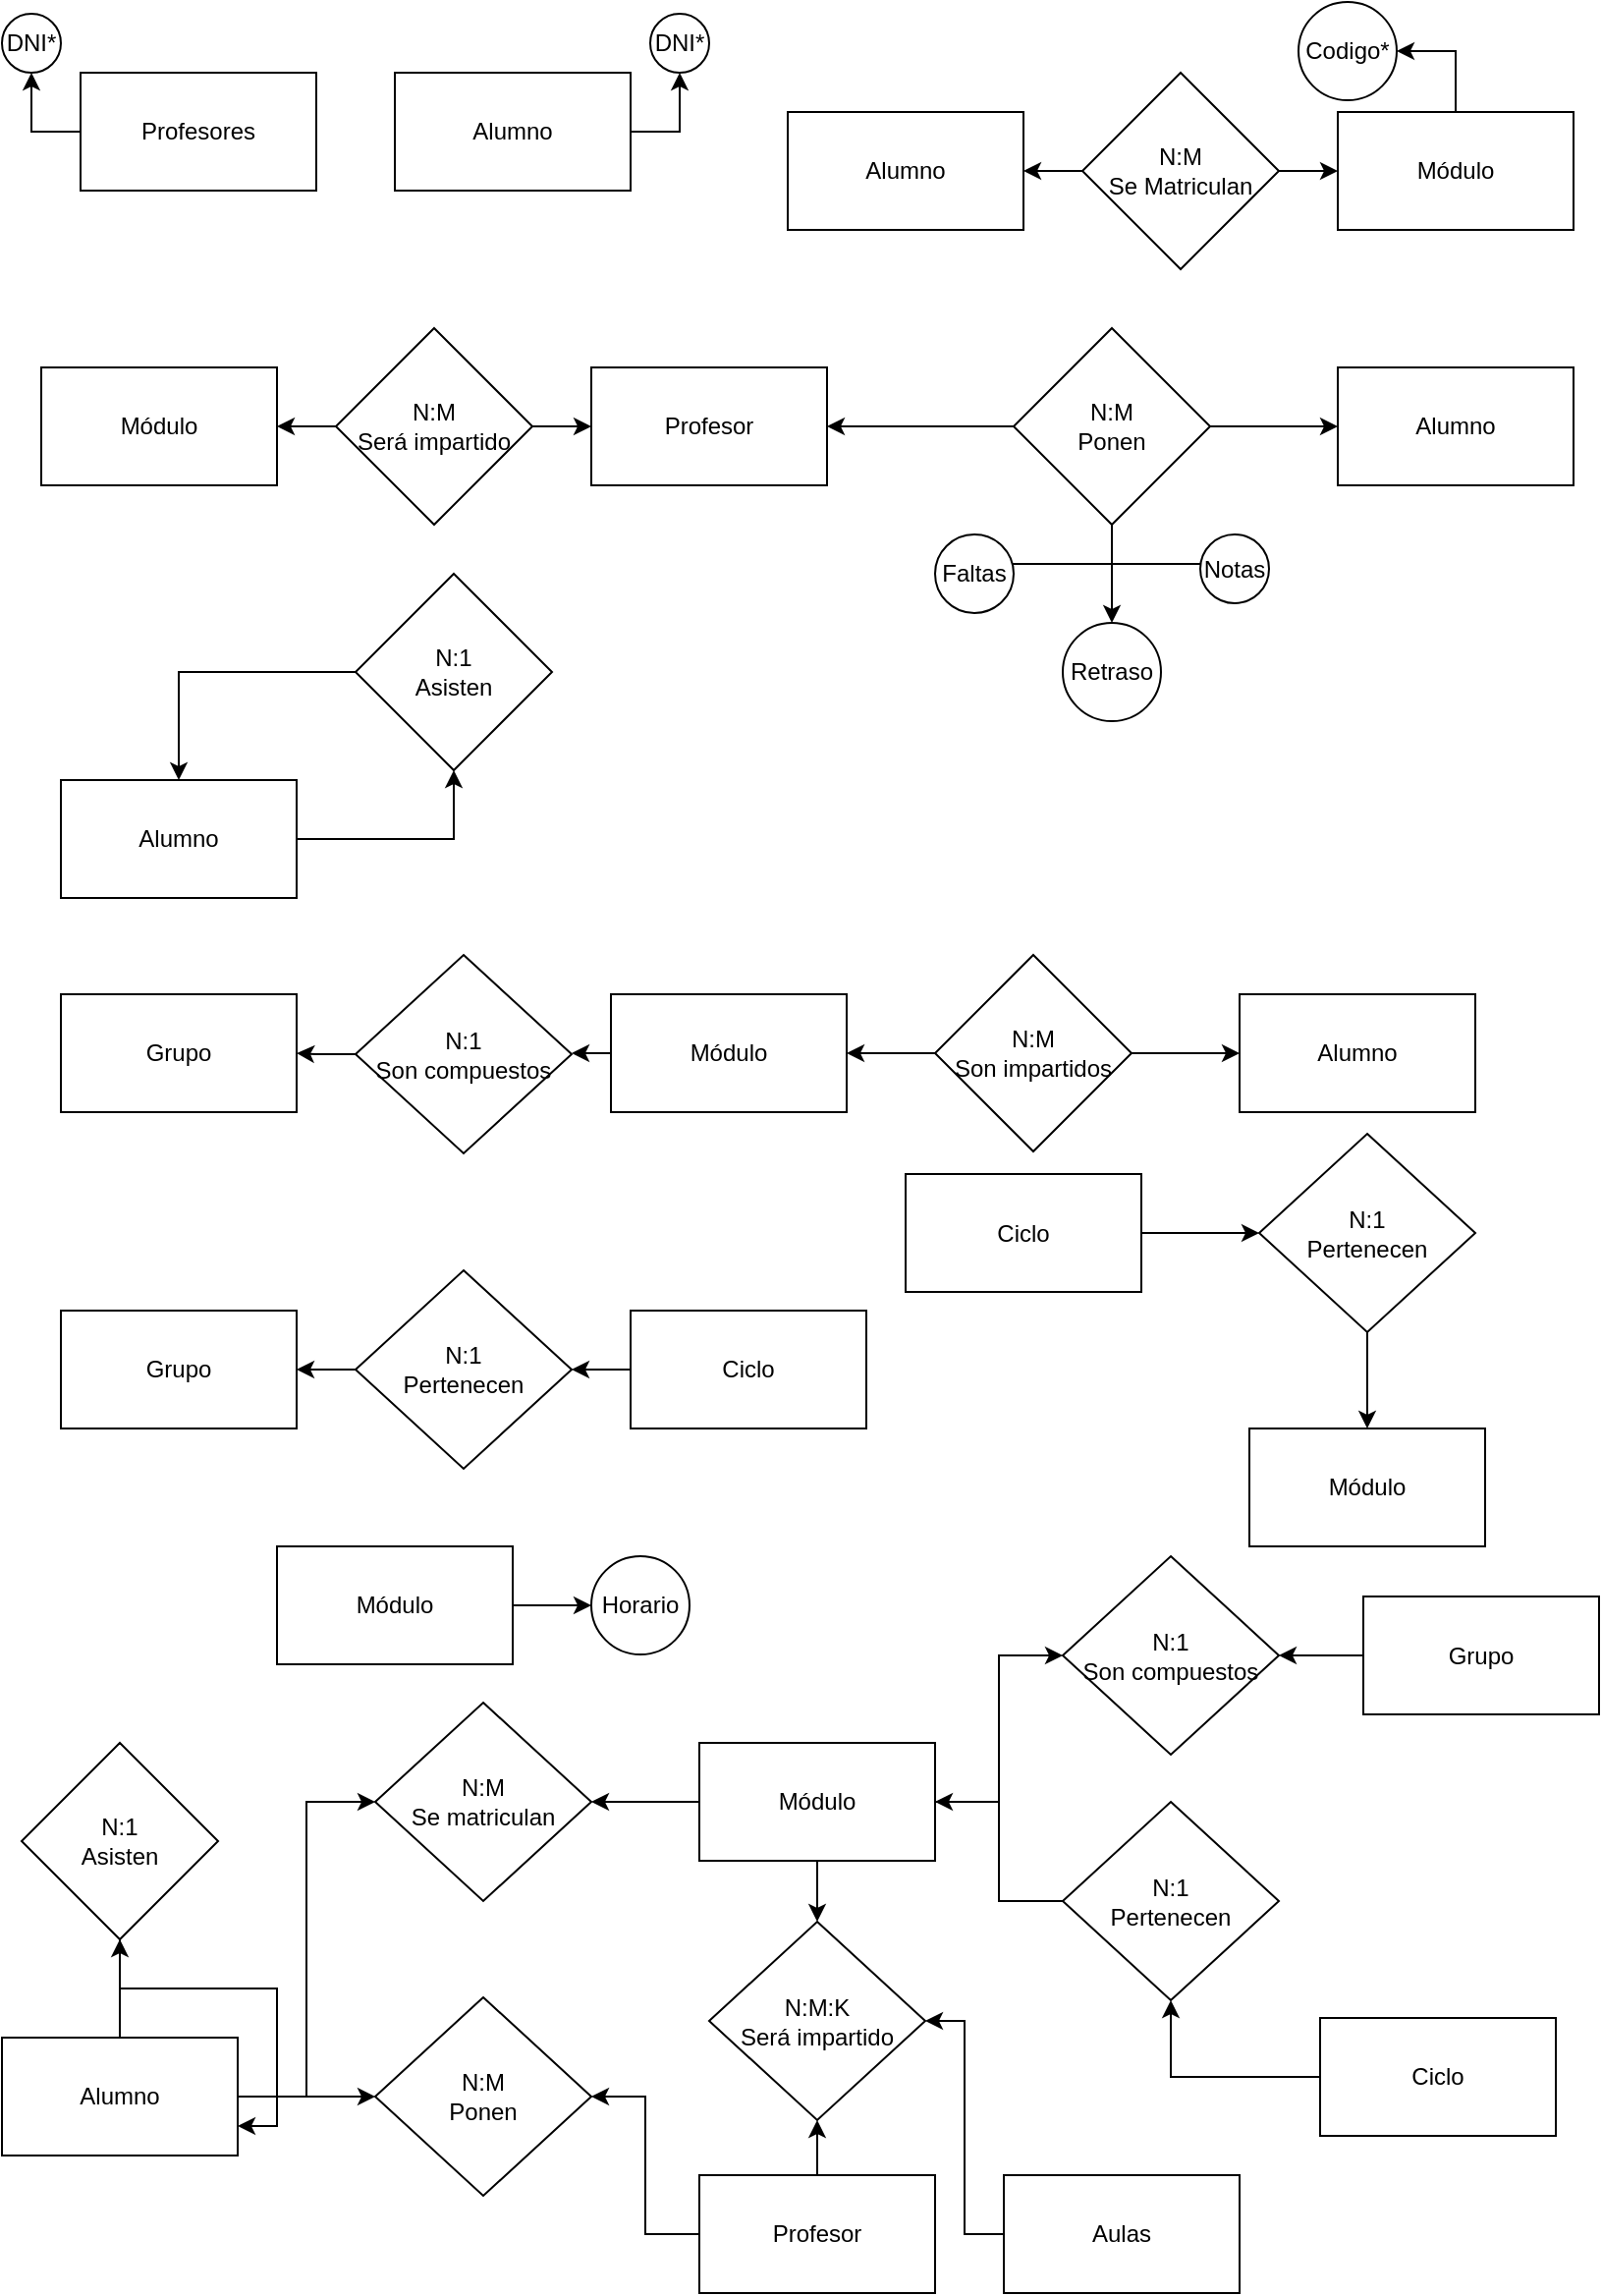 <mxfile version="20.5.3" type="device"><diagram id="RZuRWGrgfBGxxUL85iL1" name="Página-1"><mxGraphModel dx="2516" dy="5164" grid="1" gridSize="10" guides="1" tooltips="1" connect="1" arrows="1" fold="1" page="1" pageScale="1" pageWidth="827" pageHeight="1169" math="0" shadow="0"><root><mxCell id="0"/><mxCell id="1" parent="0"/><mxCell id="j2iqgNasHNV2Ftdhzgxr-4" style="edgeStyle=orthogonalEdgeStyle;rounded=0;orthogonalLoop=1;jettySize=auto;html=1;entryX=0.5;entryY=1;entryDx=0;entryDy=0;" edge="1" parent="1" source="j2iqgNasHNV2Ftdhzgxr-1" target="j2iqgNasHNV2Ftdhzgxr-3"><mxGeometry relative="1" as="geometry"/></mxCell><mxCell id="j2iqgNasHNV2Ftdhzgxr-1" value="Profesores&lt;br&gt;" style="rounded=0;whiteSpace=wrap;html=1;" vertex="1" parent="1"><mxGeometry x="-1600" y="-4640" width="120" height="60" as="geometry"/></mxCell><mxCell id="j2iqgNasHNV2Ftdhzgxr-7" style="edgeStyle=orthogonalEdgeStyle;rounded=0;orthogonalLoop=1;jettySize=auto;html=1;entryX=0.5;entryY=1;entryDx=0;entryDy=0;" edge="1" parent="1" source="j2iqgNasHNV2Ftdhzgxr-2" target="j2iqgNasHNV2Ftdhzgxr-6"><mxGeometry relative="1" as="geometry"/></mxCell><mxCell id="j2iqgNasHNV2Ftdhzgxr-2" value="Alumno" style="rounded=0;whiteSpace=wrap;html=1;" vertex="1" parent="1"><mxGeometry x="-1440" y="-4640" width="120" height="60" as="geometry"/></mxCell><mxCell id="j2iqgNasHNV2Ftdhzgxr-3" value="DNI*" style="ellipse;whiteSpace=wrap;html=1;aspect=fixed;" vertex="1" parent="1"><mxGeometry x="-1640" y="-4670" width="30" height="30" as="geometry"/></mxCell><mxCell id="j2iqgNasHNV2Ftdhzgxr-6" value="DNI*" style="ellipse;whiteSpace=wrap;html=1;aspect=fixed;" vertex="1" parent="1"><mxGeometry x="-1310" y="-4670" width="30" height="30" as="geometry"/></mxCell><mxCell id="j2iqgNasHNV2Ftdhzgxr-8" value="Alumno" style="rounded=0;whiteSpace=wrap;html=1;" vertex="1" parent="1"><mxGeometry x="-1240" y="-4620" width="120" height="60" as="geometry"/></mxCell><mxCell id="j2iqgNasHNV2Ftdhzgxr-15" style="edgeStyle=orthogonalEdgeStyle;rounded=0;orthogonalLoop=1;jettySize=auto;html=1;entryX=1;entryY=0.5;entryDx=0;entryDy=0;" edge="1" parent="1" source="j2iqgNasHNV2Ftdhzgxr-9" target="j2iqgNasHNV2Ftdhzgxr-13"><mxGeometry relative="1" as="geometry"/></mxCell><mxCell id="j2iqgNasHNV2Ftdhzgxr-9" value="Módulo" style="rounded=0;whiteSpace=wrap;html=1;" vertex="1" parent="1"><mxGeometry x="-960" y="-4620" width="120" height="60" as="geometry"/></mxCell><mxCell id="j2iqgNasHNV2Ftdhzgxr-11" style="edgeStyle=orthogonalEdgeStyle;rounded=0;orthogonalLoop=1;jettySize=auto;html=1;" edge="1" parent="1" source="j2iqgNasHNV2Ftdhzgxr-10" target="j2iqgNasHNV2Ftdhzgxr-8"><mxGeometry relative="1" as="geometry"/></mxCell><mxCell id="j2iqgNasHNV2Ftdhzgxr-12" style="edgeStyle=orthogonalEdgeStyle;rounded=0;orthogonalLoop=1;jettySize=auto;html=1;entryX=0;entryY=0.5;entryDx=0;entryDy=0;" edge="1" parent="1" source="j2iqgNasHNV2Ftdhzgxr-10" target="j2iqgNasHNV2Ftdhzgxr-9"><mxGeometry relative="1" as="geometry"/></mxCell><mxCell id="j2iqgNasHNV2Ftdhzgxr-10" value="N:M&lt;br&gt;Se Matriculan" style="rhombus;whiteSpace=wrap;html=1;" vertex="1" parent="1"><mxGeometry x="-1090" y="-4640" width="100" height="100" as="geometry"/></mxCell><mxCell id="j2iqgNasHNV2Ftdhzgxr-13" value="Codigo*" style="ellipse;whiteSpace=wrap;html=1;aspect=fixed;" vertex="1" parent="1"><mxGeometry x="-980" y="-4676" width="50" height="50" as="geometry"/></mxCell><mxCell id="j2iqgNasHNV2Ftdhzgxr-16" value="Profesor" style="rounded=0;whiteSpace=wrap;html=1;" vertex="1" parent="1"><mxGeometry x="-1340" y="-4490" width="120" height="60" as="geometry"/></mxCell><mxCell id="j2iqgNasHNV2Ftdhzgxr-19" style="edgeStyle=orthogonalEdgeStyle;rounded=0;orthogonalLoop=1;jettySize=auto;html=1;entryX=1;entryY=0;entryDx=0;entryDy=0;" edge="1" parent="1" source="j2iqgNasHNV2Ftdhzgxr-17" target="j2iqgNasHNV2Ftdhzgxr-18"><mxGeometry relative="1" as="geometry"/></mxCell><mxCell id="j2iqgNasHNV2Ftdhzgxr-21" style="edgeStyle=orthogonalEdgeStyle;rounded=0;orthogonalLoop=1;jettySize=auto;html=1;entryX=0.5;entryY=0;entryDx=0;entryDy=0;" edge="1" parent="1" source="j2iqgNasHNV2Ftdhzgxr-17" target="j2iqgNasHNV2Ftdhzgxr-20"><mxGeometry relative="1" as="geometry"/></mxCell><mxCell id="j2iqgNasHNV2Ftdhzgxr-23" style="edgeStyle=orthogonalEdgeStyle;rounded=0;orthogonalLoop=1;jettySize=auto;html=1;" edge="1" parent="1" source="j2iqgNasHNV2Ftdhzgxr-17" target="j2iqgNasHNV2Ftdhzgxr-22"><mxGeometry relative="1" as="geometry"/></mxCell><mxCell id="j2iqgNasHNV2Ftdhzgxr-26" style="edgeStyle=orthogonalEdgeStyle;rounded=0;orthogonalLoop=1;jettySize=auto;html=1;entryX=1;entryY=0.5;entryDx=0;entryDy=0;" edge="1" parent="1" source="j2iqgNasHNV2Ftdhzgxr-17" target="j2iqgNasHNV2Ftdhzgxr-16"><mxGeometry relative="1" as="geometry"/></mxCell><mxCell id="j2iqgNasHNV2Ftdhzgxr-30" style="edgeStyle=orthogonalEdgeStyle;rounded=0;orthogonalLoop=1;jettySize=auto;html=1;" edge="1" parent="1" source="j2iqgNasHNV2Ftdhzgxr-17" target="j2iqgNasHNV2Ftdhzgxr-27"><mxGeometry relative="1" as="geometry"/></mxCell><mxCell id="j2iqgNasHNV2Ftdhzgxr-17" value="N:M&lt;br&gt;Ponen" style="rhombus;whiteSpace=wrap;html=1;" vertex="1" parent="1"><mxGeometry x="-1125" y="-4510" width="100" height="100" as="geometry"/></mxCell><mxCell id="j2iqgNasHNV2Ftdhzgxr-18" value="Faltas" style="ellipse;whiteSpace=wrap;html=1;aspect=fixed;" vertex="1" parent="1"><mxGeometry x="-1165" y="-4405" width="40" height="40" as="geometry"/></mxCell><mxCell id="j2iqgNasHNV2Ftdhzgxr-20" value="Retraso" style="ellipse;whiteSpace=wrap;html=1;aspect=fixed;" vertex="1" parent="1"><mxGeometry x="-1100" y="-4360" width="50" height="50" as="geometry"/></mxCell><mxCell id="j2iqgNasHNV2Ftdhzgxr-22" value="Notas" style="ellipse;whiteSpace=wrap;html=1;aspect=fixed;" vertex="1" parent="1"><mxGeometry x="-1030" y="-4405" width="35" height="35" as="geometry"/></mxCell><mxCell id="j2iqgNasHNV2Ftdhzgxr-27" value="Alumno" style="rounded=0;whiteSpace=wrap;html=1;" vertex="1" parent="1"><mxGeometry x="-960" y="-4490" width="120" height="60" as="geometry"/></mxCell><mxCell id="j2iqgNasHNV2Ftdhzgxr-36" style="edgeStyle=orthogonalEdgeStyle;rounded=0;orthogonalLoop=1;jettySize=auto;html=1;entryX=1;entryY=0.5;entryDx=0;entryDy=0;" edge="1" parent="1" source="j2iqgNasHNV2Ftdhzgxr-31" target="j2iqgNasHNV2Ftdhzgxr-35"><mxGeometry relative="1" as="geometry"/></mxCell><mxCell id="j2iqgNasHNV2Ftdhzgxr-38" style="edgeStyle=orthogonalEdgeStyle;rounded=0;orthogonalLoop=1;jettySize=auto;html=1;entryX=0;entryY=0.5;entryDx=0;entryDy=0;" edge="1" parent="1" source="j2iqgNasHNV2Ftdhzgxr-31" target="j2iqgNasHNV2Ftdhzgxr-16"><mxGeometry relative="1" as="geometry"/></mxCell><mxCell id="j2iqgNasHNV2Ftdhzgxr-31" value="N:M&lt;br&gt;Será impartido" style="rhombus;whiteSpace=wrap;html=1;" vertex="1" parent="1"><mxGeometry x="-1470" y="-4510" width="100" height="100" as="geometry"/></mxCell><mxCell id="j2iqgNasHNV2Ftdhzgxr-35" value="Módulo" style="rounded=0;whiteSpace=wrap;html=1;" vertex="1" parent="1"><mxGeometry x="-1620" y="-4490" width="120" height="60" as="geometry"/></mxCell><mxCell id="j2iqgNasHNV2Ftdhzgxr-41" style="edgeStyle=orthogonalEdgeStyle;rounded=0;orthogonalLoop=1;jettySize=auto;html=1;entryX=0.5;entryY=1;entryDx=0;entryDy=0;" edge="1" parent="1" source="j2iqgNasHNV2Ftdhzgxr-39" target="j2iqgNasHNV2Ftdhzgxr-40"><mxGeometry relative="1" as="geometry"/></mxCell><mxCell id="j2iqgNasHNV2Ftdhzgxr-39" value="Alumno" style="rounded=0;whiteSpace=wrap;html=1;" vertex="1" parent="1"><mxGeometry x="-1610" y="-4280" width="120" height="60" as="geometry"/></mxCell><mxCell id="j2iqgNasHNV2Ftdhzgxr-42" style="edgeStyle=orthogonalEdgeStyle;rounded=0;orthogonalLoop=1;jettySize=auto;html=1;entryX=0.5;entryY=0;entryDx=0;entryDy=0;" edge="1" parent="1" source="j2iqgNasHNV2Ftdhzgxr-40" target="j2iqgNasHNV2Ftdhzgxr-39"><mxGeometry relative="1" as="geometry"/></mxCell><mxCell id="j2iqgNasHNV2Ftdhzgxr-40" value="N:1&lt;br&gt;Asisten" style="rhombus;whiteSpace=wrap;html=1;" vertex="1" parent="1"><mxGeometry x="-1460" y="-4385" width="100" height="100" as="geometry"/></mxCell><mxCell id="j2iqgNasHNV2Ftdhzgxr-43" value="Grupo" style="rounded=0;whiteSpace=wrap;html=1;" vertex="1" parent="1"><mxGeometry x="-1610" y="-4171" width="120" height="60" as="geometry"/></mxCell><mxCell id="j2iqgNasHNV2Ftdhzgxr-46" style="edgeStyle=orthogonalEdgeStyle;rounded=0;orthogonalLoop=1;jettySize=auto;html=1;entryX=1;entryY=0.5;entryDx=0;entryDy=0;" edge="1" parent="1" source="j2iqgNasHNV2Ftdhzgxr-44" target="j2iqgNasHNV2Ftdhzgxr-45"><mxGeometry relative="1" as="geometry"/></mxCell><mxCell id="j2iqgNasHNV2Ftdhzgxr-44" value="Módulo" style="rounded=0;whiteSpace=wrap;html=1;" vertex="1" parent="1"><mxGeometry x="-1330" y="-4171" width="120" height="60" as="geometry"/></mxCell><mxCell id="j2iqgNasHNV2Ftdhzgxr-47" style="edgeStyle=orthogonalEdgeStyle;rounded=0;orthogonalLoop=1;jettySize=auto;html=1;entryX=1;entryY=0.5;entryDx=0;entryDy=0;" edge="1" parent="1" source="j2iqgNasHNV2Ftdhzgxr-45" target="j2iqgNasHNV2Ftdhzgxr-43"><mxGeometry relative="1" as="geometry"/></mxCell><mxCell id="j2iqgNasHNV2Ftdhzgxr-45" value="N:1&lt;br&gt;Son compuestos" style="rhombus;whiteSpace=wrap;html=1;" vertex="1" parent="1"><mxGeometry x="-1460" y="-4191" width="110" height="101" as="geometry"/></mxCell><mxCell id="j2iqgNasHNV2Ftdhzgxr-49" style="edgeStyle=orthogonalEdgeStyle;rounded=0;orthogonalLoop=1;jettySize=auto;html=1;entryX=1;entryY=0.5;entryDx=0;entryDy=0;" edge="1" parent="1" source="j2iqgNasHNV2Ftdhzgxr-48" target="j2iqgNasHNV2Ftdhzgxr-44"><mxGeometry relative="1" as="geometry"/></mxCell><mxCell id="j2iqgNasHNV2Ftdhzgxr-51" style="edgeStyle=orthogonalEdgeStyle;rounded=0;orthogonalLoop=1;jettySize=auto;html=1;" edge="1" parent="1" source="j2iqgNasHNV2Ftdhzgxr-48" target="j2iqgNasHNV2Ftdhzgxr-50"><mxGeometry relative="1" as="geometry"/></mxCell><mxCell id="j2iqgNasHNV2Ftdhzgxr-48" value="N:M&lt;br&gt;Son impartidos" style="rhombus;whiteSpace=wrap;html=1;" vertex="1" parent="1"><mxGeometry x="-1165" y="-4191" width="100" height="100" as="geometry"/></mxCell><mxCell id="j2iqgNasHNV2Ftdhzgxr-50" value="Alumno" style="rounded=0;whiteSpace=wrap;html=1;" vertex="1" parent="1"><mxGeometry x="-1010" y="-4171" width="120" height="60" as="geometry"/></mxCell><mxCell id="j2iqgNasHNV2Ftdhzgxr-55" style="edgeStyle=orthogonalEdgeStyle;rounded=0;orthogonalLoop=1;jettySize=auto;html=1;" edge="1" parent="1" source="j2iqgNasHNV2Ftdhzgxr-52" target="j2iqgNasHNV2Ftdhzgxr-54"><mxGeometry relative="1" as="geometry"/></mxCell><mxCell id="j2iqgNasHNV2Ftdhzgxr-52" value="N:1&lt;br&gt;Pertenecen" style="rhombus;whiteSpace=wrap;html=1;" vertex="1" parent="1"><mxGeometry x="-1460" y="-4030.5" width="110" height="101" as="geometry"/></mxCell><mxCell id="j2iqgNasHNV2Ftdhzgxr-56" style="edgeStyle=orthogonalEdgeStyle;rounded=0;orthogonalLoop=1;jettySize=auto;html=1;" edge="1" parent="1" source="j2iqgNasHNV2Ftdhzgxr-53" target="j2iqgNasHNV2Ftdhzgxr-52"><mxGeometry relative="1" as="geometry"/></mxCell><mxCell id="j2iqgNasHNV2Ftdhzgxr-53" value="Ciclo" style="rounded=0;whiteSpace=wrap;html=1;" vertex="1" parent="1"><mxGeometry x="-1320" y="-4010" width="120" height="60" as="geometry"/></mxCell><mxCell id="j2iqgNasHNV2Ftdhzgxr-54" value="Grupo" style="rounded=0;whiteSpace=wrap;html=1;" vertex="1" parent="1"><mxGeometry x="-1610" y="-4010" width="120" height="60" as="geometry"/></mxCell><mxCell id="j2iqgNasHNV2Ftdhzgxr-60" style="edgeStyle=orthogonalEdgeStyle;rounded=0;orthogonalLoop=1;jettySize=auto;html=1;entryX=0;entryY=0.5;entryDx=0;entryDy=0;" edge="1" parent="1" source="j2iqgNasHNV2Ftdhzgxr-57" target="j2iqgNasHNV2Ftdhzgxr-58"><mxGeometry relative="1" as="geometry"/></mxCell><mxCell id="j2iqgNasHNV2Ftdhzgxr-57" value="Ciclo" style="rounded=0;whiteSpace=wrap;html=1;" vertex="1" parent="1"><mxGeometry x="-1180" y="-4079.5" width="120" height="60" as="geometry"/></mxCell><mxCell id="j2iqgNasHNV2Ftdhzgxr-61" style="edgeStyle=orthogonalEdgeStyle;rounded=0;orthogonalLoop=1;jettySize=auto;html=1;entryX=0.5;entryY=0;entryDx=0;entryDy=0;" edge="1" parent="1" source="j2iqgNasHNV2Ftdhzgxr-58" target="j2iqgNasHNV2Ftdhzgxr-59"><mxGeometry relative="1" as="geometry"/></mxCell><mxCell id="j2iqgNasHNV2Ftdhzgxr-58" value="N:1&lt;br&gt;Pertenecen" style="rhombus;whiteSpace=wrap;html=1;" vertex="1" parent="1"><mxGeometry x="-1000" y="-4100" width="110" height="101" as="geometry"/></mxCell><mxCell id="j2iqgNasHNV2Ftdhzgxr-59" value="Módulo" style="rounded=0;whiteSpace=wrap;html=1;" vertex="1" parent="1"><mxGeometry x="-1005" y="-3950" width="120" height="60" as="geometry"/></mxCell><mxCell id="j2iqgNasHNV2Ftdhzgxr-64" style="edgeStyle=orthogonalEdgeStyle;rounded=0;orthogonalLoop=1;jettySize=auto;html=1;entryX=0;entryY=0.5;entryDx=0;entryDy=0;" edge="1" parent="1" source="j2iqgNasHNV2Ftdhzgxr-62" target="j2iqgNasHNV2Ftdhzgxr-63"><mxGeometry relative="1" as="geometry"/></mxCell><mxCell id="j2iqgNasHNV2Ftdhzgxr-62" value="Módulo" style="rounded=0;whiteSpace=wrap;html=1;" vertex="1" parent="1"><mxGeometry x="-1500" y="-3890" width="120" height="60" as="geometry"/></mxCell><mxCell id="j2iqgNasHNV2Ftdhzgxr-63" value="Horario" style="ellipse;whiteSpace=wrap;html=1;aspect=fixed;" vertex="1" parent="1"><mxGeometry x="-1340" y="-3885" width="50" height="50" as="geometry"/></mxCell><mxCell id="j2iqgNasHNV2Ftdhzgxr-78" style="edgeStyle=orthogonalEdgeStyle;rounded=0;orthogonalLoop=1;jettySize=auto;html=1;" edge="1" parent="1" source="j2iqgNasHNV2Ftdhzgxr-65" target="j2iqgNasHNV2Ftdhzgxr-66"><mxGeometry relative="1" as="geometry"/></mxCell><mxCell id="j2iqgNasHNV2Ftdhzgxr-82" style="edgeStyle=orthogonalEdgeStyle;rounded=0;orthogonalLoop=1;jettySize=auto;html=1;entryX=0;entryY=0.5;entryDx=0;entryDy=0;" edge="1" parent="1" source="j2iqgNasHNV2Ftdhzgxr-65" target="j2iqgNasHNV2Ftdhzgxr-81"><mxGeometry relative="1" as="geometry"/></mxCell><mxCell id="j2iqgNasHNV2Ftdhzgxr-88" style="edgeStyle=orthogonalEdgeStyle;rounded=0;orthogonalLoop=1;jettySize=auto;html=1;" edge="1" parent="1" source="j2iqgNasHNV2Ftdhzgxr-65" target="j2iqgNasHNV2Ftdhzgxr-83"><mxGeometry relative="1" as="geometry"/></mxCell><mxCell id="j2iqgNasHNV2Ftdhzgxr-65" value="Alumno" style="rounded=0;whiteSpace=wrap;html=1;" vertex="1" parent="1"><mxGeometry x="-1640" y="-3640" width="120" height="60" as="geometry"/></mxCell><mxCell id="j2iqgNasHNV2Ftdhzgxr-77" style="edgeStyle=orthogonalEdgeStyle;rounded=0;orthogonalLoop=1;jettySize=auto;html=1;entryX=1;entryY=0.75;entryDx=0;entryDy=0;" edge="1" parent="1" source="j2iqgNasHNV2Ftdhzgxr-66" target="j2iqgNasHNV2Ftdhzgxr-65"><mxGeometry relative="1" as="geometry"/></mxCell><mxCell id="j2iqgNasHNV2Ftdhzgxr-66" value="N:1&lt;br&gt;Asisten" style="rhombus;whiteSpace=wrap;html=1;" vertex="1" parent="1"><mxGeometry x="-1630" y="-3790" width="100" height="100" as="geometry"/></mxCell><mxCell id="j2iqgNasHNV2Ftdhzgxr-81" value="N:M&lt;br&gt;Se matriculan" style="rhombus;whiteSpace=wrap;html=1;" vertex="1" parent="1"><mxGeometry x="-1450" y="-3810.5" width="110" height="101" as="geometry"/></mxCell><mxCell id="j2iqgNasHNV2Ftdhzgxr-83" value="N:M&lt;br&gt;Ponen" style="rhombus;whiteSpace=wrap;html=1;" vertex="1" parent="1"><mxGeometry x="-1450" y="-3660.5" width="110" height="101" as="geometry"/></mxCell><mxCell id="j2iqgNasHNV2Ftdhzgxr-87" style="edgeStyle=orthogonalEdgeStyle;rounded=0;orthogonalLoop=1;jettySize=auto;html=1;entryX=1;entryY=0.5;entryDx=0;entryDy=0;" edge="1" parent="1" source="j2iqgNasHNV2Ftdhzgxr-86" target="j2iqgNasHNV2Ftdhzgxr-81"><mxGeometry relative="1" as="geometry"/></mxCell><mxCell id="j2iqgNasHNV2Ftdhzgxr-94" style="edgeStyle=orthogonalEdgeStyle;rounded=0;orthogonalLoop=1;jettySize=auto;html=1;entryX=0.5;entryY=0;entryDx=0;entryDy=0;" edge="1" parent="1" source="j2iqgNasHNV2Ftdhzgxr-86" target="j2iqgNasHNV2Ftdhzgxr-91"><mxGeometry relative="1" as="geometry"/></mxCell><mxCell id="j2iqgNasHNV2Ftdhzgxr-101" style="edgeStyle=orthogonalEdgeStyle;rounded=0;orthogonalLoop=1;jettySize=auto;html=1;" edge="1" parent="1" source="j2iqgNasHNV2Ftdhzgxr-86" target="j2iqgNasHNV2Ftdhzgxr-97"><mxGeometry relative="1" as="geometry"/></mxCell><mxCell id="j2iqgNasHNV2Ftdhzgxr-86" value="Módulo" style="rounded=0;whiteSpace=wrap;html=1;" vertex="1" parent="1"><mxGeometry x="-1285" y="-3790" width="120" height="60" as="geometry"/></mxCell><mxCell id="j2iqgNasHNV2Ftdhzgxr-90" style="edgeStyle=orthogonalEdgeStyle;rounded=0;orthogonalLoop=1;jettySize=auto;html=1;entryX=1;entryY=0.5;entryDx=0;entryDy=0;" edge="1" parent="1" source="j2iqgNasHNV2Ftdhzgxr-89" target="j2iqgNasHNV2Ftdhzgxr-83"><mxGeometry relative="1" as="geometry"/></mxCell><mxCell id="j2iqgNasHNV2Ftdhzgxr-92" style="edgeStyle=orthogonalEdgeStyle;rounded=0;orthogonalLoop=1;jettySize=auto;html=1;entryX=0.5;entryY=1;entryDx=0;entryDy=0;" edge="1" parent="1" source="j2iqgNasHNV2Ftdhzgxr-89" target="j2iqgNasHNV2Ftdhzgxr-91"><mxGeometry relative="1" as="geometry"/></mxCell><mxCell id="j2iqgNasHNV2Ftdhzgxr-89" value="Profesor" style="rounded=0;whiteSpace=wrap;html=1;" vertex="1" parent="1"><mxGeometry x="-1285" y="-3570" width="120" height="60" as="geometry"/></mxCell><mxCell id="j2iqgNasHNV2Ftdhzgxr-91" value="N:M:K&lt;br&gt;Será impartido" style="rhombus;whiteSpace=wrap;html=1;" vertex="1" parent="1"><mxGeometry x="-1280" y="-3699" width="110" height="101" as="geometry"/></mxCell><mxCell id="j2iqgNasHNV2Ftdhzgxr-96" style="edgeStyle=orthogonalEdgeStyle;rounded=0;orthogonalLoop=1;jettySize=auto;html=1;entryX=1;entryY=0.5;entryDx=0;entryDy=0;" edge="1" parent="1" source="j2iqgNasHNV2Ftdhzgxr-95" target="j2iqgNasHNV2Ftdhzgxr-91"><mxGeometry relative="1" as="geometry"/></mxCell><mxCell id="j2iqgNasHNV2Ftdhzgxr-95" value="Aulas" style="rounded=0;whiteSpace=wrap;html=1;" vertex="1" parent="1"><mxGeometry x="-1130" y="-3570" width="120" height="60" as="geometry"/></mxCell><mxCell id="j2iqgNasHNV2Ftdhzgxr-97" value="N:1&lt;br&gt;Son compuestos" style="rhombus;whiteSpace=wrap;html=1;" vertex="1" parent="1"><mxGeometry x="-1100" y="-3885" width="110" height="101" as="geometry"/></mxCell><mxCell id="j2iqgNasHNV2Ftdhzgxr-103" style="edgeStyle=orthogonalEdgeStyle;rounded=0;orthogonalLoop=1;jettySize=auto;html=1;entryX=1;entryY=0.5;entryDx=0;entryDy=0;" edge="1" parent="1" source="j2iqgNasHNV2Ftdhzgxr-98" target="j2iqgNasHNV2Ftdhzgxr-97"><mxGeometry relative="1" as="geometry"/></mxCell><mxCell id="j2iqgNasHNV2Ftdhzgxr-98" value="Grupo" style="rounded=0;whiteSpace=wrap;html=1;" vertex="1" parent="1"><mxGeometry x="-947" y="-3864.5" width="120" height="60" as="geometry"/></mxCell><mxCell id="j2iqgNasHNV2Ftdhzgxr-104" style="edgeStyle=orthogonalEdgeStyle;rounded=0;orthogonalLoop=1;jettySize=auto;html=1;entryX=0.5;entryY=1;entryDx=0;entryDy=0;" edge="1" parent="1" source="j2iqgNasHNV2Ftdhzgxr-99" target="j2iqgNasHNV2Ftdhzgxr-100"><mxGeometry relative="1" as="geometry"/></mxCell><mxCell id="j2iqgNasHNV2Ftdhzgxr-99" value="Ciclo" style="rounded=0;whiteSpace=wrap;html=1;" vertex="1" parent="1"><mxGeometry x="-969" y="-3650" width="120" height="60" as="geometry"/></mxCell><mxCell id="j2iqgNasHNV2Ftdhzgxr-107" style="edgeStyle=orthogonalEdgeStyle;rounded=0;orthogonalLoop=1;jettySize=auto;html=1;" edge="1" parent="1" source="j2iqgNasHNV2Ftdhzgxr-100" target="j2iqgNasHNV2Ftdhzgxr-86"><mxGeometry relative="1" as="geometry"/></mxCell><mxCell id="j2iqgNasHNV2Ftdhzgxr-100" value="N:1&lt;br&gt;Pertenecen" style="rhombus;whiteSpace=wrap;html=1;" vertex="1" parent="1"><mxGeometry x="-1100" y="-3760" width="110" height="101" as="geometry"/></mxCell></root></mxGraphModel></diagram></mxfile>
